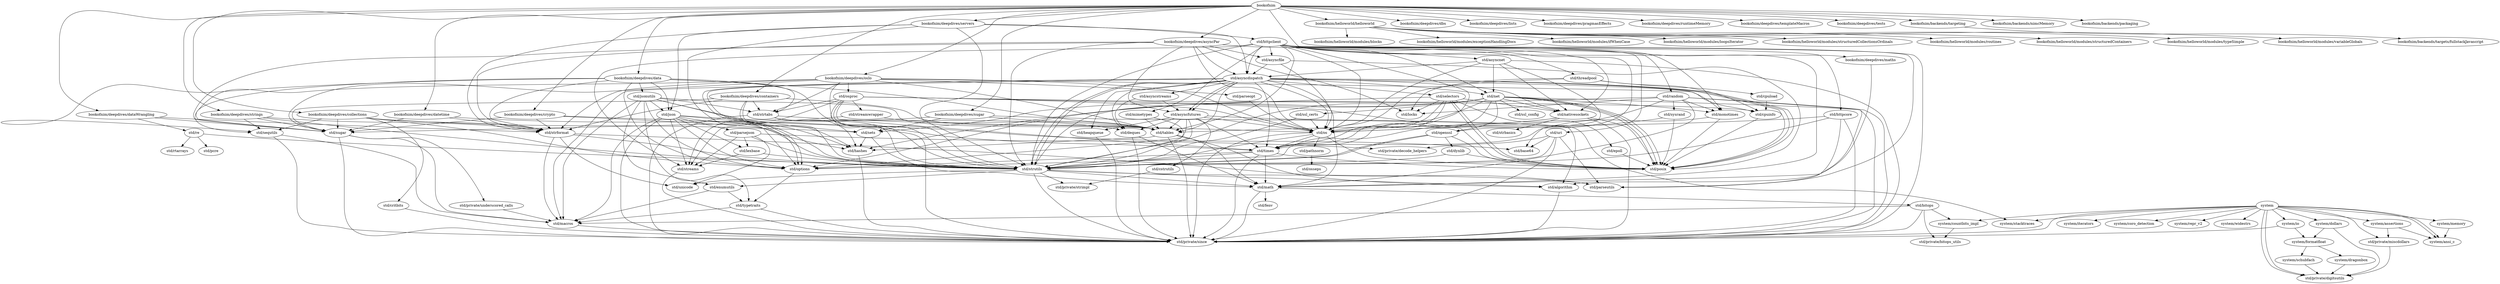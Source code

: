 digraph bookofnim {
"system" -> "std/private/since";
"system/memory" -> "system/ansi_c";
"system" -> "system/ansi_c";
"system" -> "system/memory";
"system" -> "system/ansi_c";
"system/assertions" -> "system/ansi_c";
"std/private/miscdollars" -> "std/private/digitsutils";
"system/assertions" -> "std/private/miscdollars";
"system" -> "system/assertions";
"system" -> "system/iterators";
"system" -> "system/coro_detection";
"system/dollars" -> "std/private/digitsutils";
"system/dragonbox" -> "std/private/digitsutils";
"system/schubfach" -> "std/private/digitsutils";
"system/formatfloat" -> "system/dragonbox";
"system/formatfloat" -> "system/schubfach";
"system/dollars" -> "system/formatfloat";
"system" -> "system/dollars";
"system/countbits_impl" -> "std/private/bitops_utils";
"system" -> "std/private/miscdollars";
"system" -> "system/stacktraces";
"system" -> "system/countbits_impl";
"system" -> "std/private/digitsutils";
"system" -> "std/private/digitsutils";
"system" -> "system/repr_v2";
"system" -> "system/widestrs";
"system/io" -> "std/private/since";
"system/io" -> "system/formatfloat";
"system" -> "system/io";
"bookofnim/helloworld/helloworld" -> "bookofnim/helloworld/modules/blocks";
"bookofnim/helloworld/helloworld" -> "bookofnim/helloworld/modules/exceptionHandlingDocs";
"bookofnim/helloworld/helloworld" -> "bookofnim/helloworld/modules/ifWhenCase";
"bookofnim/helloworld/helloworld" -> "bookofnim/helloworld/modules/loopsIterator";
"bookofnim/helloworld/helloworld" -> "bookofnim/helloworld/modules/structuredCollectionsOrdinals";
"bookofnim/helloworld/helloworld" -> "bookofnim/helloworld/modules/routines";
"bookofnim/helloworld/helloworld" -> "bookofnim/helloworld/modules/structuredContainers";
"bookofnim/helloworld/helloworld" -> "bookofnim/helloworld/modules/typeSimple";
"bookofnim/helloworld/helloworld" -> "bookofnim/helloworld/modules/variableGlobals";
"bookofnim" -> "bookofnim/helloworld/helloworld";
"std/sugar" -> "std/private/since";
"std/macros" -> "std/private/since";
"std/sugar" -> "std/macros";
"std/private/underscored_calls" -> "std/macros";
"std/sugar" -> "std/private/underscored_calls";
"std/strutils" -> "std/parseutils";
"std/math" -> "std/private/since";
"std/bitops" -> "std/macros";
"std/bitops" -> "std/private/since";
"std/bitops" -> "std/private/bitops_utils";
"std/bitops" -> "system/countbits_impl";
"std/math" -> "std/bitops";
"std/math" -> "std/fenv";
"std/strutils" -> "std/math";
"std/algorithm" -> "std/private/since";
"std/strutils" -> "std/algorithm";
"std/enumutils" -> "std/macros";
"std/typetraits" -> "std/private/since";
"std/typetraits" -> "std/macros";
"std/enumutils" -> "std/typetraits";
"std/strutils" -> "std/enumutils";
"std/strutils" -> "std/unicode";
"std/strutils" -> "std/private/since";
"std/strutils" -> "std/private/strimpl";
"std/strformat" -> "std/macros";
"std/strformat" -> "std/parseutils";
"std/strformat" -> "std/unicode";
"std/strformat" -> "std/strutils";
"std/os" -> "std/private/since";
"std/pathnorm" -> "std/osseps";
"std/os" -> "std/strutils";
"std/os" -> "std/pathnorm";
"std/options" -> "std/typetraits";
"std/times" -> "std/strutils";
"std/times" -> "std/math";
"std/times" -> "std/options";
"std/times" -> "std/private/since";
"std/times" -> "std/posix";
"std/os" -> "std/posix";
"std/os" -> "std/times";
"bookofnim/deepdives/asyncPar" -> "std/sugar";
"bookofnim/deepdives/asyncPar" -> "std/strutils";
"bookofnim/deepdives/asyncPar" -> "std/strformat";
"bookofnim/deepdives/asyncPar" -> "std/locks";
"bookofnim/deepdives/asyncPar" -> "std/os";
"std/cpuinfo" -> "std/posix";
"std/cpuload" -> "std/cpuinfo";
"std/threadpool" -> "std/cpuinfo";
"std/threadpool" -> "std/cpuload";
"std/threadpool" -> "std/locks";
"std/threadpool" -> "std/os";
"bookofnim/deepdives/asyncPar" -> "std/threadpool";
"std/tables" -> "std/private/since";
"std/hashes" -> "std/private/since";
"std/tables" -> "std/hashes";
"std/tables" -> "std/math";
"std/tables" -> "std/algorithm";
"std/heapqueue" -> "std/private/since";
"std/deques" -> "std/private/since";
"std/deques" -> "std/math";
"std/cstrutils" -> "std/private/strimpl";
"std/asyncfutures" -> "std/os";
"std/asyncfutures" -> "std/tables";
"std/asyncfutures" -> "std/strutils";
"std/asyncfutures" -> "std/times";
"std/asyncfutures" -> "std/heapqueue";
"std/asyncfutures" -> "std/options";
"std/asyncfutures" -> "std/deques";
"std/asyncfutures" -> "std/cstrutils";
"std/asyncfutures" -> "system/stacktraces";
"std/asyncstreams" -> "std/asyncfutures";
"std/asyncstreams" -> "std/deques";
"std/asyncdispatch" -> "std/os";
"std/asyncdispatch" -> "std/tables";
"std/asyncdispatch" -> "std/strutils";
"std/asyncdispatch" -> "std/times";
"std/asyncdispatch" -> "std/heapqueue";
"std/asyncdispatch" -> "std/options";
"std/asyncdispatch" -> "std/asyncstreams";
"std/monotimes" -> "std/times";
"std/monotimes" -> "std/posix";
"std/asyncdispatch" -> "std/options";
"std/asyncdispatch" -> "std/math";
"std/asyncdispatch" -> "std/monotimes";
"std/asyncdispatch" -> "std/asyncfutures";
"std/nativesockets" -> "std/os";
"std/nativesockets" -> "std/options";
"std/nativesockets" -> "std/private/since";
"std/nativesockets" -> "std/strbasics";
"std/nativesockets" -> "std/posix";
"std/net" -> "std/private/since";
"std/net" -> "std/nativesockets";
"std/sets" -> "std/hashes";
"std/sets" -> "std/math";
"std/net" -> "std/os";
"std/net" -> "std/strutils";
"std/net" -> "std/times";
"std/net" -> "std/sets";
"std/net" -> "std/options";
"std/net" -> "std/monotimes";
"std/net" -> "std/ssl_config";
"std/openssl" -> "std/strutils";
"std/openssl" -> "std/posix";
"std/dynlib" -> "std/strutils";
"std/dynlib" -> "std/posix";
"std/openssl" -> "std/dynlib";
"std/openssl" -> "std/strutils";
"std/ssl_certs" -> "std/os";
"std/ssl_certs" -> "std/strutils";
"std/net" -> "std/openssl";
"std/net" -> "std/ssl_certs";
"std/net" -> "std/posix";
"std/net" -> "std/posix";
"std/net" -> "std/posix";
"std/asyncdispatch" -> "std/nativesockets";
"std/asyncdispatch" -> "std/net";
"std/asyncdispatch" -> "std/deques";
"std/selectors" -> "std/os";
"std/selectors" -> "std/nativesockets";
"std/epoll" -> "std/posix";
"std/selectors" -> "std/strutils";
"std/selectors" -> "std/locks";
"std/selectors" -> "std/posix";
"std/selectors" -> "std/posix";
"std/selectors" -> "std/times";
"std/selectors" -> "std/epoll";
"std/asyncdispatch" -> "std/selectors";
"std/asyncdispatch" -> "std/posix";
"std/asyncdispatch" -> "std/posix";
"std/asyncdispatch" -> "std/macros";
"std/asyncdispatch" -> "std/strutils";
"std/asyncdispatch" -> "std/asyncfutures";
"std/asyncdispatch" -> "std/posix";
"bookofnim/deepdives/asyncPar" -> "std/asyncdispatch";
"bookofnim/deepdives/asyncPar" -> "std/asyncfutures";
"std/asyncfile" -> "std/asyncdispatch";
"std/asyncfile" -> "std/os";
"std/asyncfile" -> "std/posix";
"bookofnim/deepdives/asyncPar" -> "std/asyncfile";
"bookofnim/deepdives/collections" -> "std/sugar";
"bookofnim/deepdives/collections" -> "std/strformat";
"std/sequtils" -> "std/private/since";
"std/sequtils" -> "std/macros";
"bookofnim/deepdives/collections" -> "std/sequtils";
"bookofnim/deepdives/collections" -> "std/sets";
"std/critbits" -> "std/private/since";
"bookofnim/deepdives/collections" -> "std/critbits";
"bookofnim/deepdives/collections" -> "std/options";
"bookofnim/deepdives/containers" -> "std/sugar";
"bookofnim/deepdives/containers" -> "std/strformat";
"bookofnim/deepdives/containers" -> "std/strutils";
"bookofnim/deepdives/containers" -> "std/tables";
"std/strtabs" -> "std/private/since";
"std/strtabs" -> "std/hashes";
"std/strtabs" -> "std/strutils";
"std/strtabs" -> "std/os";
"bookofnim/deepdives/containers" -> "std/strtabs";
"bookofnim/deepdives/containers" -> "std/hashes";
"bookofnim/deepdives/crypto" -> "std/strformat";
"bookofnim/deepdives/crypto" -> "std/sugar";
"bookofnim/deepdives/crypto" -> "std/hashes";
"bookofnim/deepdives/crypto" -> "std/base64";
"bookofnim/deepdives/data" -> "std/sugar";
"bookofnim/deepdives/data" -> "std/strformat";
"bookofnim/deepdives/data" -> "std/strutils";
"bookofnim/deepdives/data" -> "std/sequtils";
"bookofnim/deepdives/data" -> "std/options";
"bookofnim/deepdives/data" -> "std/tables";
"std/streams" -> "std/private/since";
"std/lexbase" -> "std/strutils";
"std/lexbase" -> "std/streams";
"std/parsejson" -> "std/strutils";
"std/parsejson" -> "std/lexbase";
"std/parsejson" -> "std/streams";
"std/parsejson" -> "std/unicode";
"std/parsejson" -> "std/private/decode_helpers";
"std/json" -> "std/hashes";
"std/json" -> "std/tables";
"std/json" -> "std/strutils";
"std/json" -> "std/lexbase";
"std/json" -> "std/streams";
"std/json" -> "std/macros";
"std/json" -> "std/parsejson";
"std/json" -> "std/options";
"std/json" -> "std/private/since";
"bookofnim/deepdives/data" -> "std/json";
"std/jsonutils" -> "std/json";
"std/jsonutils" -> "std/strutils";
"std/jsonutils" -> "std/tables";
"std/jsonutils" -> "std/sets";
"std/jsonutils" -> "std/strtabs";
"std/jsonutils" -> "std/options";
"std/jsonutils" -> "std/macros";
"std/jsonutils" -> "std/enumutils";
"std/jsonutils" -> "std/typetraits";
"bookofnim/deepdives/data" -> "std/jsonutils";
"bookofnim/deepdives/data" -> "std/strtabs";
"bookofnim/deepdives/dataWrangling" -> "std/sugar";
"bookofnim/deepdives/dataWrangling" -> "std/strformat";
"std/re" -> "std/pcre";
"std/re" -> "std/strutils";
"std/re" -> "std/rtarrays";
"bookofnim/deepdives/dataWrangling" -> "std/re";
"bookofnim/deepdives/datetime" -> "std/sugar";
"bookofnim/deepdives/datetime" -> "std/strformat";
"bookofnim/deepdives/datetime" -> "std/times";
"bookofnim/deepdives/maths" -> "std/math";
"bookofnim/deepdives/osIo" -> "std/sugar";
"bookofnim/deepdives/osIo" -> "std/strformat";
"bookofnim/deepdives/osIo" -> "std/strutils";
"bookofnim/deepdives/osIo" -> "std/sequtils";
"bookofnim/deepdives/osIo" -> "std/tables";
"bookofnim/deepdives/osIo" -> "std/os";
"std/streamwrapper" -> "std/deques";
"std/streamwrapper" -> "std/streams";
"std/osproc" -> "std/strutils";
"std/osproc" -> "std/os";
"std/osproc" -> "std/strtabs";
"std/osproc" -> "std/streams";
"std/osproc" -> "std/cpuinfo";
"std/osproc" -> "std/streamwrapper";
"std/osproc" -> "std/private/since";
"std/osproc" -> "std/posix";
"std/osproc" -> "std/times";
"bookofnim/deepdives/osIo" -> "std/osproc";
"bookofnim/deepdives/osIo" -> "std/strtabs";
"std/parseopt" -> "std/os";
"bookofnim/deepdives/osIo" -> "std/parseopt";
"bookofnim/deepdives/osIo" -> "std/cpuinfo";
"bookofnim/deepdives/servers" -> "std/strformat";
"bookofnim/deepdives/servers" -> "std/strutils";
"bookofnim/deepdives/servers" -> "std/json";
"std/httpclient" -> "std/private/since";
"std/uri" -> "std/strutils";
"std/uri" -> "std/parseutils";
"std/uri" -> "std/base64";
"std/uri" -> "std/private/since";
"std/uri" -> "std/private/decode_helpers";
"std/mimetypes" -> "std/tables";
"std/mimetypes" -> "std/strutils";
"std/random" -> "std/algorithm";
"std/random" -> "std/math";
"std/random" -> "std/private/since";
"std/sysrand" -> "std/os";
"std/sysrand" -> "std/posix";
"std/random" -> "std/hashes";
"std/random" -> "std/os";
"std/random" -> "std/sysrand";
"std/random" -> "std/monotimes";
"std/random" -> "std/locks";
"std/httpcore" -> "std/private/since";
"std/httpcore" -> "std/tables";
"std/httpcore" -> "std/strutils";
"std/httpcore" -> "std/parseutils";
"std/asyncnet" -> "std/private/since";
"std/asyncnet" -> "std/asyncdispatch";
"std/asyncnet" -> "std/nativesockets";
"std/asyncnet" -> "std/net";
"std/asyncnet" -> "std/os";
"std/asyncnet" -> "std/openssl";
"std/httpclient" -> "std/net";
"std/httpclient" -> "std/strutils";
"std/httpclient" -> "std/uri";
"std/httpclient" -> "std/parseutils";
"std/httpclient" -> "std/base64";
"std/httpclient" -> "std/os";
"std/httpclient" -> "std/mimetypes";
"std/httpclient" -> "std/math";
"std/httpclient" -> "std/random";
"std/httpclient" -> "std/httpcore";
"std/httpclient" -> "std/times";
"std/httpclient" -> "std/tables";
"std/httpclient" -> "std/streams";
"std/httpclient" -> "std/monotimes";
"std/httpclient" -> "std/asyncnet";
"std/httpclient" -> "std/asyncdispatch";
"std/httpclient" -> "std/asyncfile";
"std/httpclient" -> "std/nativesockets";
"bookofnim/deepdives/servers" -> "std/httpclient";
"bookofnim/deepdives/servers" -> "std/asyncdispatch";
"bookofnim/deepdives/servers" -> "std/options";
"bookofnim/deepdives/strings" -> "std/sugar";
"bookofnim/deepdives/strings" -> "std/sequtils";
"bookofnim/deepdives/strings" -> "std/strformat";
"bookofnim/deepdives/strings" -> "std/strutils";
"bookofnim/deepdives/sugar" -> "std/sugar";
"bookofnim/deepdives/sugar" -> "std/sets";
"bookofnim/deepdives/sugar" -> "std/tables";
"bookofnim/deepdives/sugar" -> "std/algorithm";
"bookofnim" -> "bookofnim/deepdives/asyncPar";
"bookofnim" -> "bookofnim/deepdives/collections";
"bookofnim" -> "bookofnim/deepdives/containers";
"bookofnim" -> "bookofnim/deepdives/crypto";
"bookofnim" -> "bookofnim/deepdives/data";
"bookofnim" -> "bookofnim/deepdives/dataWrangling";
"bookofnim" -> "bookofnim/deepdives/datetime";
"bookofnim" -> "bookofnim/deepdives/dbs";
"bookofnim" -> "bookofnim/deepdives/lists";
"bookofnim" -> "bookofnim/deepdives/maths";
"bookofnim" -> "bookofnim/deepdives/osIo";
"bookofnim" -> "bookofnim/deepdives/pragmasEffects";
"bookofnim" -> "bookofnim/deepdives/runtimeMemory";
"bookofnim" -> "bookofnim/deepdives/servers";
"bookofnim" -> "bookofnim/deepdives/strings";
"bookofnim" -> "bookofnim/deepdives/sugar";
"bookofnim" -> "bookofnim/deepdives/templateMacros";
"bookofnim" -> "bookofnim/deepdives/tests";
"bookofnim/backends/targeting" -> "bookofnim/backends/targets/fullstackJavascript";
"bookofnim" -> "bookofnim/backends/nimcMemory";
"bookofnim" -> "bookofnim/backends/packaging";
"bookofnim" -> "bookofnim/backends/targeting";
}
